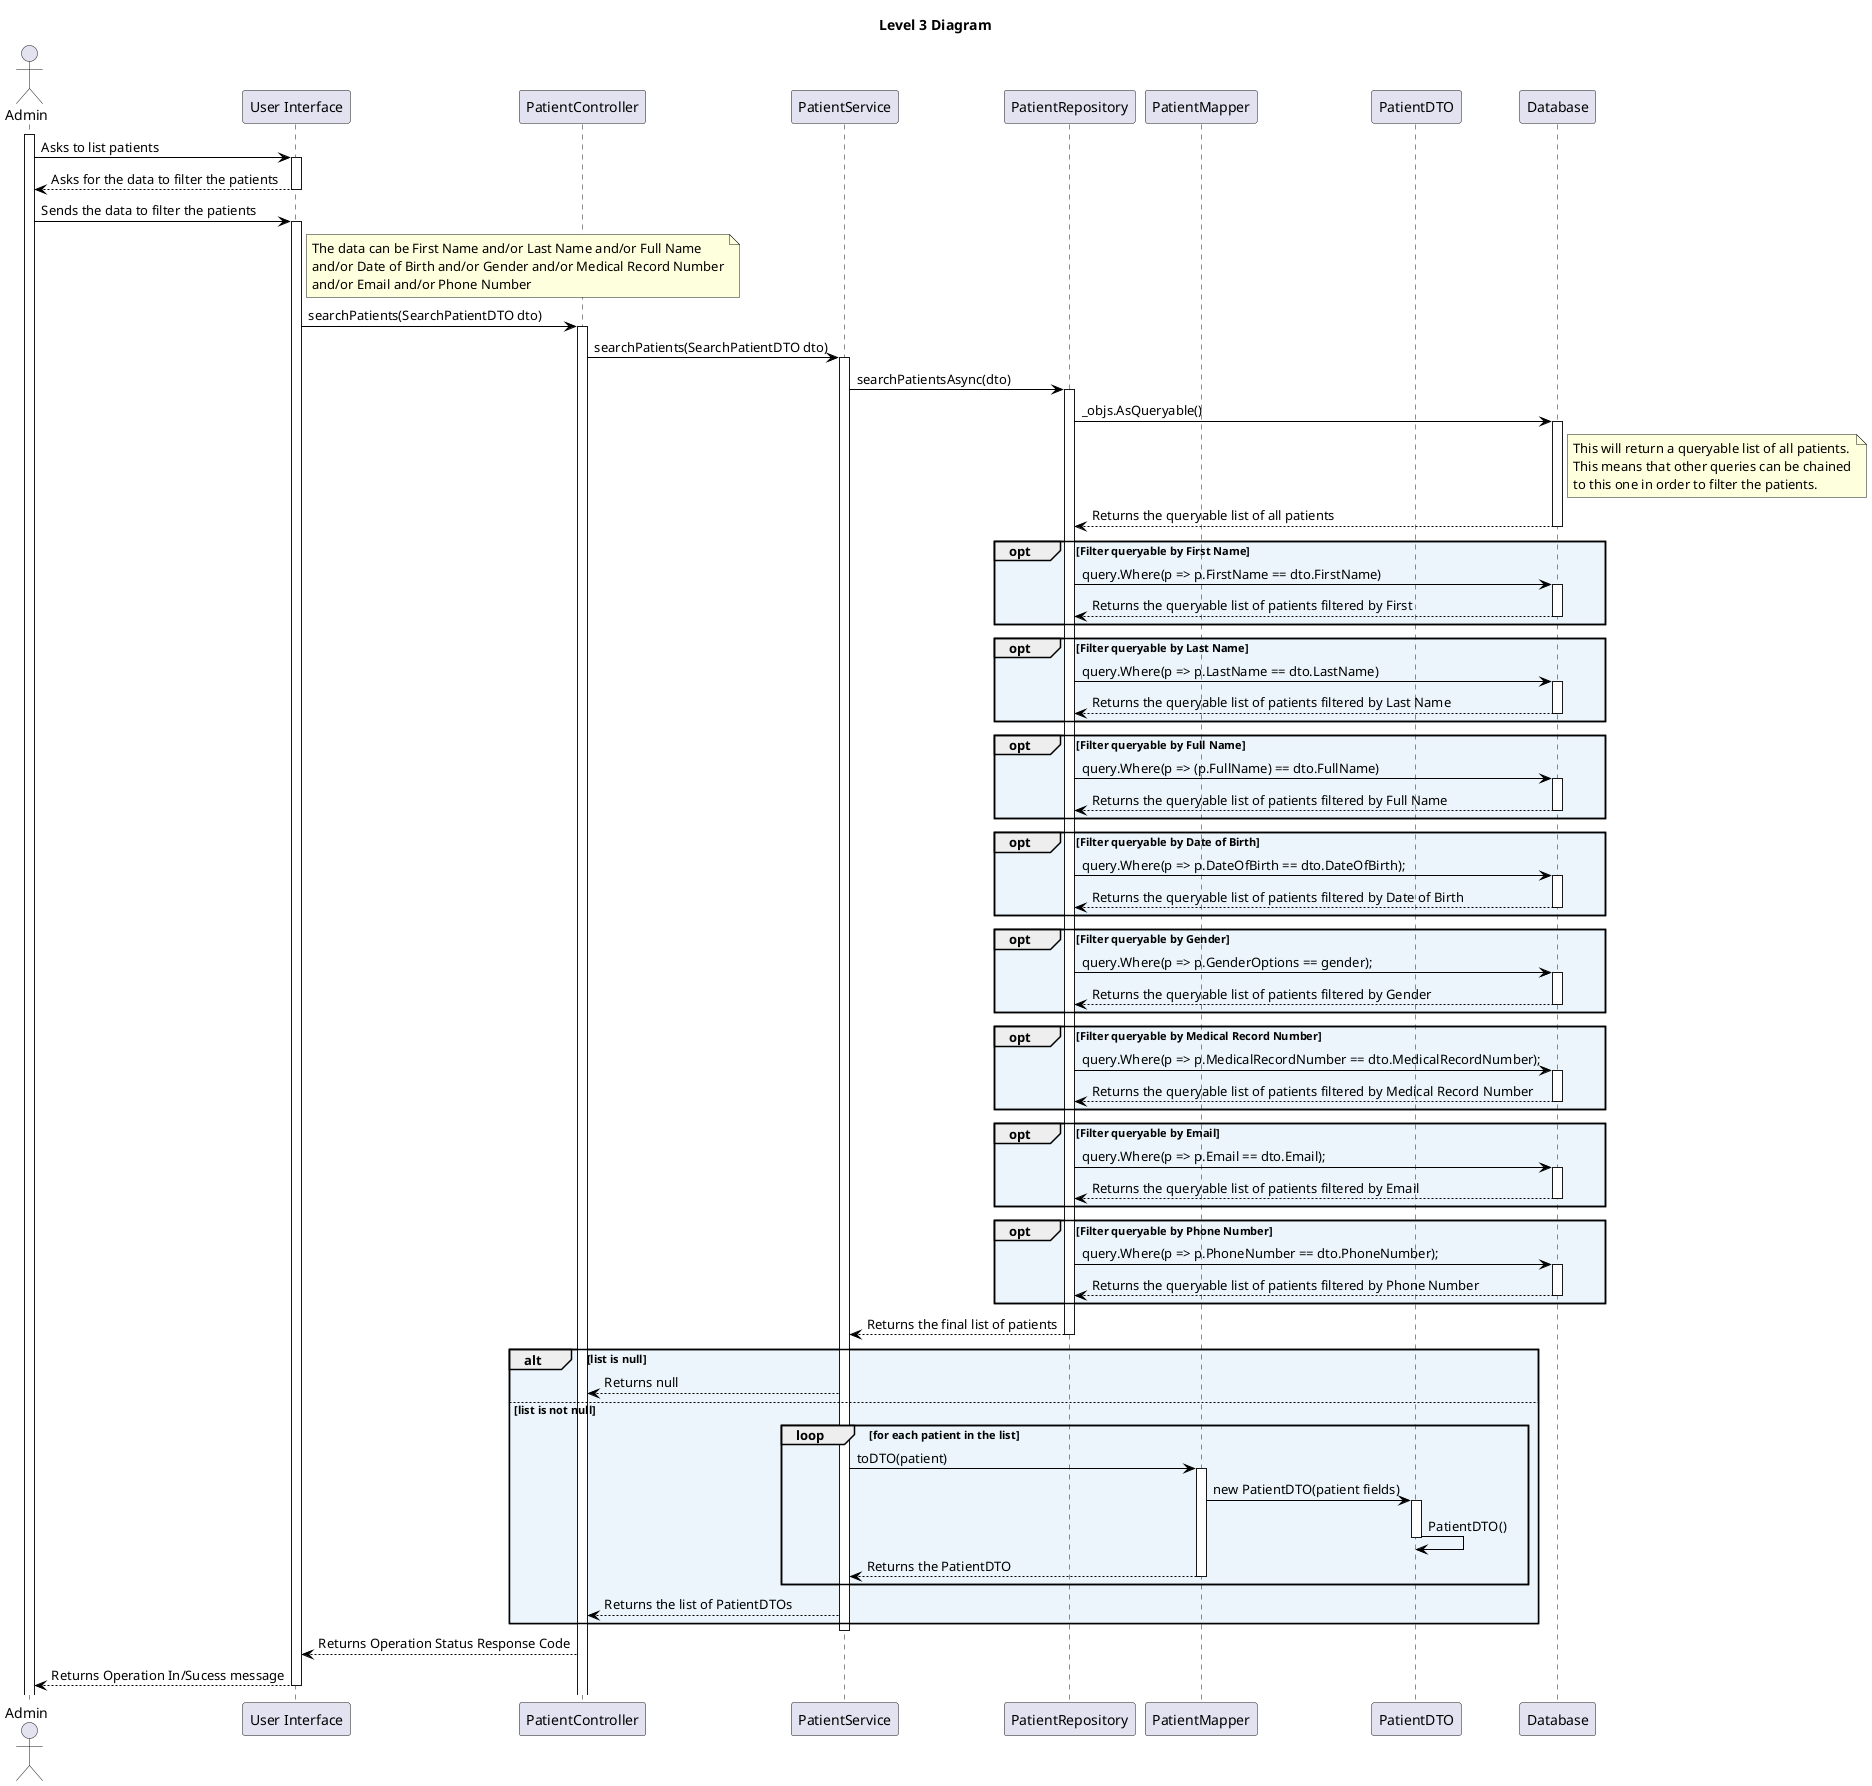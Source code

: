@startuml level_3

title Level 3 Diagram

hide empty members
'skinparam Linetype ortho

skinparam class {
    BackgroundColor<<valueObject>> #D6EAF8
    BackgroundColor<<root>> #FDEBD0
    BackgroundColor<<service>> #D1F2EB
    BackgroundColor #FEF9E7
    ArrowColor Black
}

skinparam package {
    BackgroundColor #EBF5FB
}
actor Admin as A
participant "User Interface" as UI
participant "PatientController" as C
participant "PatientService" as S
participant "PatientRepository" as R
participant "PatientMapper" as M
participant "PatientDTO" as D
participant "Database" as DB

activate A
A -> UI: Asks to list patients
activate UI
UI --> A: Asks for the data to filter the patients
deactivate UI
A -> UI: Sends the data to filter the patients
note right of UI: The data can be First Name and/or Last Name and/or Full Name\nand/or Date of Birth and/or Gender and/or Medical Record Number\nand/or Email and/or Phone Number
activate UI
UI -> C: searchPatients(SearchPatientDTO dto)
activate C
C -> S: searchPatients(SearchPatientDTO dto)
activate S
S -> R: searchPatientsAsync(dto)
activate R
R -> DB: _objs.AsQueryable()
activate DB
note right of DB: This will return a queryable list of all patients.\nThis means that other queries can be chained\nto this one in order to filter the patients.
DB --> R: Returns the queryable list of all patients
deactivate DB
opt Filter queryable by First Name
    R -> DB: query.Where(p => p.FirstName == dto.FirstName)
    activate DB
    DB --> R: Returns the queryable list of patients filtered by First 
    deactivate DB
end
opt Filter queryable by Last Name
    R -> DB: query.Where(p => p.LastName == dto.LastName)
    activate DB
    DB --> R: Returns the queryable list of patients filtered by Last Name
    deactivate DB
end
opt Filter queryable by Full Name
    R -> DB: query.Where(p => (p.FullName) == dto.FullName)
    activate DB
    DB --> R: Returns the queryable list of patients filtered by Full Name
    deactivate DB
end
opt Filter queryable by Date of Birth
    R -> DB: query.Where(p => p.DateOfBirth == dto.DateOfBirth);
    activate DB
    DB --> R: Returns the queryable list of patients filtered by Date of Birth
    deactivate DB
end
opt Filter queryable by Gender
    R -> DB: query.Where(p => p.GenderOptions == gender);
    activate DB
    DB --> R: Returns the queryable list of patients filtered by Gender
    deactivate DB
end
opt Filter queryable by Medical Record Number
    R -> DB: query.Where(p => p.MedicalRecordNumber == dto.MedicalRecordNumber);
    activate DB
    DB --> R: Returns the queryable list of patients filtered by Medical Record Number
    deactivate DB
end
opt Filter queryable by Email
    R -> DB: query.Where(p => p.Email == dto.Email);
    activate DB
    DB --> R: Returns the queryable list of patients filtered by Email
    deactivate DB
end
opt Filter queryable by Phone Number
    R -> DB: query.Where(p => p.PhoneNumber == dto.PhoneNumber);
    activate DB
    DB --> R: Returns the queryable list of patients filtered by Phone Number
    deactivate DB
end
R --> S: Returns the final list of patients
deactivate R
alt list is null
    S --> C: Returns null
else list is not null
    loop for each patient in the list
        S -> M: toDTO(patient)
        activate M
        M -> D: new PatientDTO(patient fields)
        activate D
        D -> D: PatientDTO()
        deactivate D
        M --> S: Returns the PatientDTO
        deactivate M
    end
    S --> C: Returns the list of PatientDTOs
end
deactivate S
C --> UI: Returns Operation Status Response Code
UI --> A: Returns Operation In/Sucess message
deactivate UI


@enduml
